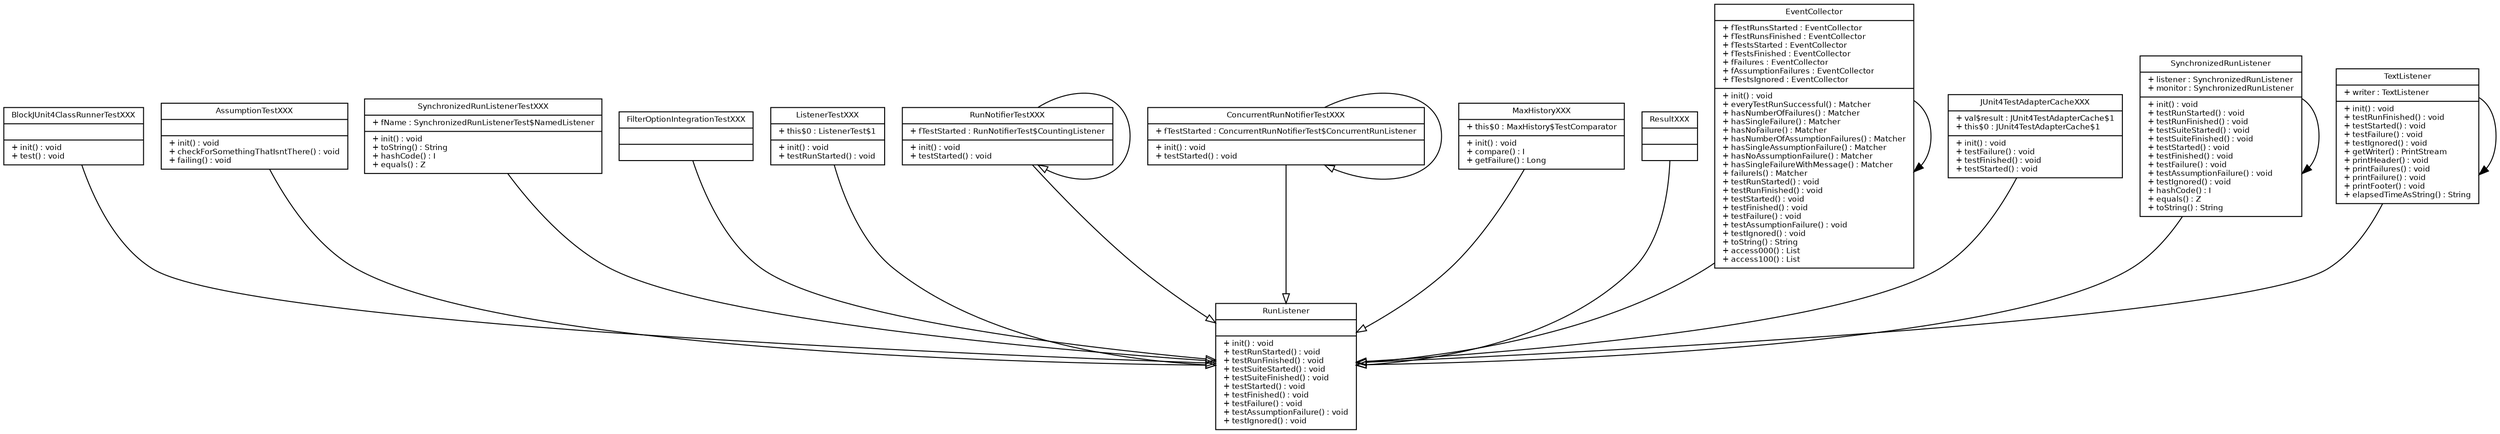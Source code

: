 digraph G{
fontname = "Bitstream Vera Sans"
fontname = "Bitstream Vera Sans"
fontsize = 8
node [
fontname = "Bitstream Vera Sans"
fontsize = 8
shape = "record"
]
edge [
fontname = "Bitstream Vera Sans"
fontsize = 8
]
BlockJUnit4ClassRunnerTestXXX[label="{BlockJUnit4ClassRunnerTestXXX||+  init() : void\l+  test() : void\l}"]
AssumptionTestXXX[label="{AssumptionTestXXX||+  init() : void\l+  checkForSomethingThatIsntThere() : void\l+  failing() : void\l}"]
SynchronizedRunListenerTestXXX[label="{SynchronizedRunListenerTestXXX|+  fName : SynchronizedRunListenerTest$NamedListener\l|+  init() : void\l+  toString() : String\l+  hashCode() : I\l+  equals() : Z\l}"]
FilterOptionIntegrationTestXXX[label="{FilterOptionIntegrationTestXXX||}"]
RunListener[label="{RunListener||+  init() : void\l+  testRunStarted() : void\l+  testRunFinished() : void\l+  testSuiteStarted() : void\l+  testSuiteFinished() : void\l+  testStarted() : void\l+  testFinished() : void\l+  testFailure() : void\l+  testAssumptionFailure() : void\l+  testIgnored() : void\l}"]
ListenerTestXXX[label="{ListenerTestXXX|+  this$0 : ListenerTest$1\l|+  init() : void\l+  testRunStarted() : void\l}"]
RunNotifierTestXXX[label="{RunNotifierTestXXX|+  fTestStarted : RunNotifierTest$CountingListener\l|+  init() : void\l+  testStarted() : void\l}"]
ConcurrentRunNotifierTestXXX[label="{ConcurrentRunNotifierTestXXX|+  fTestStarted : ConcurrentRunNotifierTest$ConcurrentRunListener\l|+  init() : void\l+  testStarted() : void\l}"]
MaxHistoryXXX[label="{MaxHistoryXXX|+  this$0 : MaxHistory$TestComparator\l|+  init() : void\l+  compare() : I\l+  getFailure() : Long\l}"]
ResultXXX[label="{ResultXXX||}"]
EventCollector[label="{EventCollector|+  fTestRunsStarted : EventCollector\l+  fTestRunsFinished : EventCollector\l+  fTestsStarted : EventCollector\l+  fTestsFinished : EventCollector\l+  fFailures : EventCollector\l+  fAssumptionFailures : EventCollector\l+  fTestsIgnored : EventCollector\l|+  init() : void\l+  everyTestRunSuccessful() : Matcher\l+  hasNumberOfFailures() : Matcher\l+  hasSingleFailure() : Matcher\l+  hasNoFailure() : Matcher\l+  hasNumberOfAssumptionFailures() : Matcher\l+  hasSingleAssumptionFailure() : Matcher\l+  hasNoAssumptionFailure() : Matcher\l+  hasSingleFailureWithMessage() : Matcher\l+  failureIs() : Matcher\l+  testRunStarted() : void\l+  testRunFinished() : void\l+  testStarted() : void\l+  testFinished() : void\l+  testFailure() : void\l+  testAssumptionFailure() : void\l+  testIgnored() : void\l+  toString() : String\l+  access000() : List\l+  access100() : List\l}"]
JUnit4TestAdapterCacheXXX[label="{JUnit4TestAdapterCacheXXX|+  val$result : JUnit4TestAdapterCache$1\l+  this$0 : JUnit4TestAdapterCache$1\l|+  init() : void\l+  testFailure() : void\l+  testFinished() : void\l+  testStarted() : void\l}"]
SynchronizedRunListener[label="{SynchronizedRunListener|+  listener : SynchronizedRunListener\l+  monitor : SynchronizedRunListener\l|+  init() : void\l+  testRunStarted() : void\l+  testRunFinished() : void\l+  testSuiteStarted() : void\l+  testSuiteFinished() : void\l+  testStarted() : void\l+  testFinished() : void\l+  testFailure() : void\l+  testAssumptionFailure() : void\l+  testIgnored() : void\l+  hashCode() : I\l+  equals() : Z\l+  toString() : String\l}"]
TextListener[label="{TextListener|+  writer : TextListener\l|+  init() : void\l+  testRunFinished() : void\l+  testStarted() : void\l+  testFailure() : void\l+  testIgnored() : void\l+  getWriter() : PrintStream\l+  printHeader() : void\l+  printFailures() : void\l+  printFailure() : void\l+  printFooter() : void\l+  elapsedTimeAsString() : String\l}"]
edge [arrowhead = "empty"]
BlockJUnit4ClassRunnerTestXXX->RunListener
AssumptionTestXXX->RunListener
SynchronizedRunListenerTestXXX->RunListener
FilterOptionIntegrationTestXXX->RunListener
ListenerTestXXX->RunListener
RunNotifierTestXXX->RunListener
RunNotifierTestXXX->RunNotifierTestXXX
ConcurrentRunNotifierTestXXX->RunListener
ConcurrentRunNotifierTestXXX->ConcurrentRunNotifierTestXXX
MaxHistoryXXX->RunListener
ResultXXX->RunListener
EventCollector->RunListener
JUnit4TestAdapterCacheXXX->RunListener
SynchronizedRunListener->RunListener
TextListener->RunListener
edge [arrowhead = "normal"]
EventCollector->EventCollector
SynchronizedRunListener->SynchronizedRunListener
TextListener->TextListener
}
